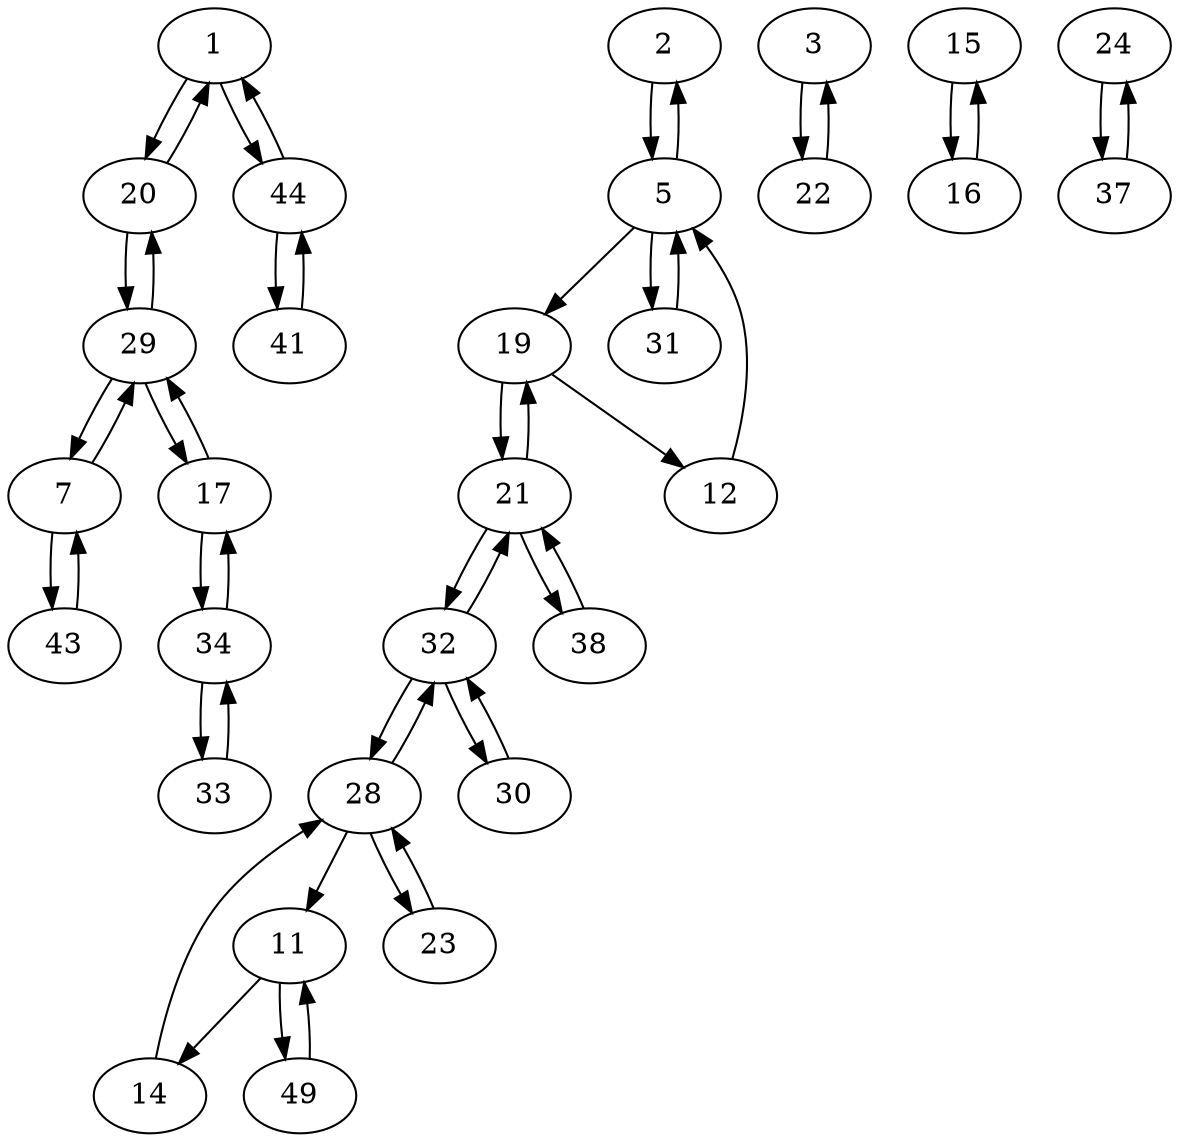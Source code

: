 digraph G {
  1 -> 20;
  1 -> 44;
  2 -> 5;
  3 -> 22;
  5 -> 2;
  5 -> 19;
  5 -> 31;
  7 -> 29;
  7 -> 43;
  11 -> 14;
  11 -> 49;
  12 -> 5;
  14 -> 28;
  15 -> 16;
  16 -> 15;
  17 -> 29;
  17 -> 34;
  19 -> 12;
  19 -> 21;
  20 -> 1;
  20 -> 29;
  21 -> 19;
  21 -> 32;
  21 -> 38;
  22 -> 3;
  23 -> 28;
  24 -> 37;
  28 -> 11;
  28 -> 23;
  28 -> 32;
  29 -> 7;
  29 -> 17;
  29 -> 20;
  30 -> 32;
  31 -> 5;
  32 -> 21;
  32 -> 28;
  32 -> 30;
  33 -> 34;
  34 -> 17;
  34 -> 33;
  37 -> 24;
  38 -> 21;
  41 -> 44;
  43 -> 7;
  44 -> 1;
  44 -> 41;
  49 -> 11;
}